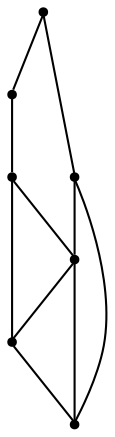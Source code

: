 graph {
  node [shape=point,comment="{\"directed\":false,\"doi\":\"10.1007/978-3-662-45803-7_28\",\"figure\":\"4 (2)\"}"]

  v0 [pos="1427.3289495524855,684.6784353176155"]
  v1 [pos="1058.1753691889842,684.6784353176155"]
  v2 [pos="1374.5910127508957,724.2199144785747"]
  v3 [pos="1216.3852189899562,842.857074281358"]
  v4 [pos="1269.1190838454738,763.7657192283018"]
  v5 [pos="1242.7500518205215,737.4017645796844"]
  v6 [pos="1097.7247657501437,750.5838691271921"]

  v0 -- v1 [id="-1",pos="1427.3289495524855,684.6784353176155 1058.1753691889842,684.6784353176155 1058.1753691889842,684.6784353176155 1058.1753691889842,684.6784353176155"]
  v0 -- v2 [id="-2",pos="1427.3289495524855,684.6784353176155 1427.3290768008,697.8603490303248 1427.3290768008,697.8603490303248 1427.3290768008,697.8603490303248 1400.964243970235,724.2241128441436 1400.964243970235,724.2241128441436 1400.964243970235,724.2241128441436 1374.5910127508957,724.2199144785747 1374.5910127508957,724.2199144785747 1374.5910127508957,724.2199144785747"]
  v1 -- v6 [id="-4",pos="1058.1753691889842,684.6784353176155 1058.175416907102,737.4060265568529 1058.175416907102,737.4060265568529 1058.175416907102,737.4060265568529 1071.3599329195783,750.5879402695621 1071.3599329195783,750.5879402695621 1071.3599329195783,750.5879402695621 1097.7247657501437,750.5838691271921 1097.7247657501437,750.5838691271921 1097.7247657501437,750.5838691271921"]
  v6 -- v5 [id="-5",pos="1097.7247657501437,750.5838691271921 1150.462829800048,750.5879402695621 1150.462829800048,750.5879402695621 1150.462829800048,750.5879402695621 1150.462829800048,724.2241128441436 1150.462829800048,724.2241128441436 1150.462829800048,724.2241128441436 1163.6472821883667,711.0422627430339 1163.6472821883667,711.0422627430339 1163.6472821883667,711.0422627430339 1190.016314213319,711.0422627430339 1190.016314213319,711.0422627430339 1190.016314213319,711.0422627430339 1216.385346238271,737.4060265568529 1216.385346238271,737.4060265568529 1216.385346238271,737.4060265568529 1242.7500518205215,737.4017645796844 1242.7500518205215,737.4017645796844 1242.7500518205215,737.4017645796844"]
  v2 -- v3 [id="-7",pos="1374.5910127508957,724.2199144785747 1374.5952119452827,842.852875915789 1374.5952119452827,842.852875915789 1374.5952119452827,842.852875915789 1216.3852189899562,842.857074281358 1216.3852189899562,842.857074281358 1216.3852189899562,842.857074281358"]
  v6 -- v3 [id="-10",pos="1097.7247657501437,750.5838691271921 1190.0161869650042,842.857074281358 1190.0161869650042,842.857074281358 1190.0161869650042,842.857074281358 1216.3852189899562,842.857074281358 1216.3852189899562,842.857074281358 1216.3852189899562,842.857074281358"]
  v2 -- v4 [id="-11",pos="1374.5910127508957,724.2199144785747 1348.2261799203304,750.5879402695621 1348.2261799203304,750.5879402695621 1348.2261799203304,750.5879402695621 1321.8571478953784,750.5879402695621 1321.8571478953784,750.5879402695621 1321.8571478953784,750.5879402695621 1295.488115870426,776.9475693294115 1295.488115870426,776.9475693294115 1295.488115870426,776.9475693294115 1282.3036634821074,776.9475693294115 1282.3036634821074,776.9475693294115 1282.3036634821074,776.9475693294115 1269.1190838454738,763.7657192283018 1269.1190838454738,763.7657192283018 1269.1190838454738,763.7657192283018"]
  v3 -- v5 [id="-16",pos="1216.3852189899562,842.857074281358 1216.3852189899565,763.7655920051028 1216.3852189899565,763.7655920051028 1216.3852189899565,763.7655920051028 1242.7500518205215,737.4017645796844 1242.7500518205215,737.4017645796844 1242.7500518205215,737.4017645796844"]
  v4 -- v3 [id="-17",pos="1269.1190838454738,763.7657192283018 1269.1232830398608,790.1294194305212 1269.1232830398608,790.1294194305212 1269.1232830398608,790.1294194305212 1216.3852189899562,842.857074281358 1216.3852189899562,842.857074281358 1216.3852189899562,842.857074281358"]
  v5 -- v4 [id="-19",pos="1242.7500518205215,737.4017645796844 1242.7543782632233,763.7657192283018 1242.7543782632233,763.7657192283018 1242.7543782632233,763.7657192283018 1269.1190838454738,763.7657192283018 1269.1190838454738,763.7657192283018 1269.1190838454738,763.7657192283018"]
}